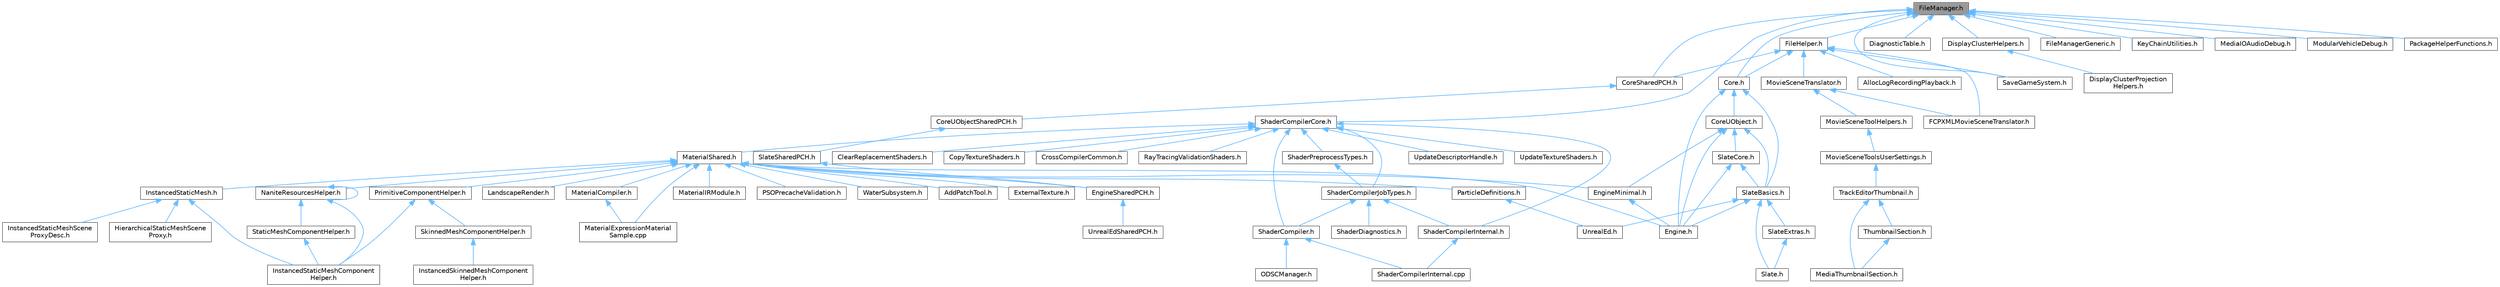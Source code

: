 digraph "FileManager.h"
{
 // INTERACTIVE_SVG=YES
 // LATEX_PDF_SIZE
  bgcolor="transparent";
  edge [fontname=Helvetica,fontsize=10,labelfontname=Helvetica,labelfontsize=10];
  node [fontname=Helvetica,fontsize=10,shape=box,height=0.2,width=0.4];
  Node1 [id="Node000001",label="FileManager.h",height=0.2,width=0.4,color="gray40", fillcolor="grey60", style="filled", fontcolor="black",tooltip=" "];
  Node1 -> Node2 [id="edge1_Node000001_Node000002",dir="back",color="steelblue1",style="solid",tooltip=" "];
  Node2 [id="Node000002",label="Core.h",height=0.2,width=0.4,color="grey40", fillcolor="white", style="filled",URL="$d6/dd7/Core_8h.html",tooltip=" "];
  Node2 -> Node3 [id="edge2_Node000002_Node000003",dir="back",color="steelblue1",style="solid",tooltip=" "];
  Node3 [id="Node000003",label="CoreUObject.h",height=0.2,width=0.4,color="grey40", fillcolor="white", style="filled",URL="$d0/ded/CoreUObject_8h.html",tooltip=" "];
  Node3 -> Node4 [id="edge3_Node000003_Node000004",dir="back",color="steelblue1",style="solid",tooltip=" "];
  Node4 [id="Node000004",label="Engine.h",height=0.2,width=0.4,color="grey40", fillcolor="white", style="filled",URL="$d1/d34/Public_2Engine_8h.html",tooltip=" "];
  Node3 -> Node5 [id="edge4_Node000003_Node000005",dir="back",color="steelblue1",style="solid",tooltip=" "];
  Node5 [id="Node000005",label="EngineMinimal.h",height=0.2,width=0.4,color="grey40", fillcolor="white", style="filled",URL="$d0/d2c/EngineMinimal_8h.html",tooltip=" "];
  Node5 -> Node4 [id="edge5_Node000005_Node000004",dir="back",color="steelblue1",style="solid",tooltip=" "];
  Node3 -> Node6 [id="edge6_Node000003_Node000006",dir="back",color="steelblue1",style="solid",tooltip=" "];
  Node6 [id="Node000006",label="SlateBasics.h",height=0.2,width=0.4,color="grey40", fillcolor="white", style="filled",URL="$da/d2f/SlateBasics_8h.html",tooltip=" "];
  Node6 -> Node4 [id="edge7_Node000006_Node000004",dir="back",color="steelblue1",style="solid",tooltip=" "];
  Node6 -> Node7 [id="edge8_Node000006_Node000007",dir="back",color="steelblue1",style="solid",tooltip=" "];
  Node7 [id="Node000007",label="Slate.h",height=0.2,width=0.4,color="grey40", fillcolor="white", style="filled",URL="$d2/dc0/Slate_8h.html",tooltip=" "];
  Node6 -> Node8 [id="edge9_Node000006_Node000008",dir="back",color="steelblue1",style="solid",tooltip=" "];
  Node8 [id="Node000008",label="SlateExtras.h",height=0.2,width=0.4,color="grey40", fillcolor="white", style="filled",URL="$d8/dec/SlateExtras_8h.html",tooltip=" "];
  Node8 -> Node7 [id="edge10_Node000008_Node000007",dir="back",color="steelblue1",style="solid",tooltip=" "];
  Node6 -> Node9 [id="edge11_Node000006_Node000009",dir="back",color="steelblue1",style="solid",tooltip=" "];
  Node9 [id="Node000009",label="UnrealEd.h",height=0.2,width=0.4,color="grey40", fillcolor="white", style="filled",URL="$d2/d5f/UnrealEd_8h.html",tooltip=" "];
  Node3 -> Node10 [id="edge12_Node000003_Node000010",dir="back",color="steelblue1",style="solid",tooltip=" "];
  Node10 [id="Node000010",label="SlateCore.h",height=0.2,width=0.4,color="grey40", fillcolor="white", style="filled",URL="$dc/d03/SlateCore_8h.html",tooltip=" "];
  Node10 -> Node4 [id="edge13_Node000010_Node000004",dir="back",color="steelblue1",style="solid",tooltip=" "];
  Node10 -> Node6 [id="edge14_Node000010_Node000006",dir="back",color="steelblue1",style="solid",tooltip=" "];
  Node2 -> Node4 [id="edge15_Node000002_Node000004",dir="back",color="steelblue1",style="solid",tooltip=" "];
  Node2 -> Node6 [id="edge16_Node000002_Node000006",dir="back",color="steelblue1",style="solid",tooltip=" "];
  Node1 -> Node11 [id="edge17_Node000001_Node000011",dir="back",color="steelblue1",style="solid",tooltip=" "];
  Node11 [id="Node000011",label="CoreSharedPCH.h",height=0.2,width=0.4,color="grey40", fillcolor="white", style="filled",URL="$d8/de5/CoreSharedPCH_8h.html",tooltip=" "];
  Node11 -> Node12 [id="edge18_Node000011_Node000012",dir="back",color="steelblue1",style="solid",tooltip=" "];
  Node12 [id="Node000012",label="CoreUObjectSharedPCH.h",height=0.2,width=0.4,color="grey40", fillcolor="white", style="filled",URL="$de/d2f/CoreUObjectSharedPCH_8h.html",tooltip=" "];
  Node12 -> Node13 [id="edge19_Node000012_Node000013",dir="back",color="steelblue1",style="solid",tooltip=" "];
  Node13 [id="Node000013",label="SlateSharedPCH.h",height=0.2,width=0.4,color="grey40", fillcolor="white", style="filled",URL="$d1/dfc/SlateSharedPCH_8h.html",tooltip=" "];
  Node13 -> Node14 [id="edge20_Node000013_Node000014",dir="back",color="steelblue1",style="solid",tooltip=" "];
  Node14 [id="Node000014",label="EngineSharedPCH.h",height=0.2,width=0.4,color="grey40", fillcolor="white", style="filled",URL="$dc/dbb/EngineSharedPCH_8h.html",tooltip=" "];
  Node14 -> Node15 [id="edge21_Node000014_Node000015",dir="back",color="steelblue1",style="solid",tooltip=" "];
  Node15 [id="Node000015",label="UnrealEdSharedPCH.h",height=0.2,width=0.4,color="grey40", fillcolor="white", style="filled",URL="$d1/de6/UnrealEdSharedPCH_8h.html",tooltip=" "];
  Node1 -> Node16 [id="edge22_Node000001_Node000016",dir="back",color="steelblue1",style="solid",tooltip=" "];
  Node16 [id="Node000016",label="DiagnosticTable.h",height=0.2,width=0.4,color="grey40", fillcolor="white", style="filled",URL="$d8/dd1/DiagnosticTable_8h.html",tooltip=" "];
  Node1 -> Node17 [id="edge23_Node000001_Node000017",dir="back",color="steelblue1",style="solid",tooltip=" "];
  Node17 [id="Node000017",label="DisplayClusterHelpers.h",height=0.2,width=0.4,color="grey40", fillcolor="white", style="filled",URL="$da/dda/DisplayClusterHelpers_8h.html",tooltip=" "];
  Node17 -> Node18 [id="edge24_Node000017_Node000018",dir="back",color="steelblue1",style="solid",tooltip=" "];
  Node18 [id="Node000018",label="DisplayClusterProjection\lHelpers.h",height=0.2,width=0.4,color="grey40", fillcolor="white", style="filled",URL="$df/d0b/DisplayClusterProjectionHelpers_8h.html",tooltip=" "];
  Node1 -> Node19 [id="edge25_Node000001_Node000019",dir="back",color="steelblue1",style="solid",tooltip=" "];
  Node19 [id="Node000019",label="FileHelper.h",height=0.2,width=0.4,color="grey40", fillcolor="white", style="filled",URL="$d8/dfe/FileHelper_8h.html",tooltip=" "];
  Node19 -> Node20 [id="edge26_Node000019_Node000020",dir="back",color="steelblue1",style="solid",tooltip=" "];
  Node20 [id="Node000020",label="AllocLogRecordingPlayback.h",height=0.2,width=0.4,color="grey40", fillcolor="white", style="filled",URL="$d6/d9b/AllocLogRecordingPlayback_8h.html",tooltip=" "];
  Node19 -> Node2 [id="edge27_Node000019_Node000002",dir="back",color="steelblue1",style="solid",tooltip=" "];
  Node19 -> Node11 [id="edge28_Node000019_Node000011",dir="back",color="steelblue1",style="solid",tooltip=" "];
  Node19 -> Node21 [id="edge29_Node000019_Node000021",dir="back",color="steelblue1",style="solid",tooltip=" "];
  Node21 [id="Node000021",label="FCPXMLMovieSceneTranslator.h",height=0.2,width=0.4,color="grey40", fillcolor="white", style="filled",URL="$d2/d93/FCPXMLMovieSceneTranslator_8h.html",tooltip=" "];
  Node19 -> Node22 [id="edge30_Node000019_Node000022",dir="back",color="steelblue1",style="solid",tooltip=" "];
  Node22 [id="Node000022",label="MovieSceneTranslator.h",height=0.2,width=0.4,color="grey40", fillcolor="white", style="filled",URL="$d2/d49/MovieSceneTranslator_8h.html",tooltip=" "];
  Node22 -> Node21 [id="edge31_Node000022_Node000021",dir="back",color="steelblue1",style="solid",tooltip=" "];
  Node22 -> Node23 [id="edge32_Node000022_Node000023",dir="back",color="steelblue1",style="solid",tooltip=" "];
  Node23 [id="Node000023",label="MovieSceneToolHelpers.h",height=0.2,width=0.4,color="grey40", fillcolor="white", style="filled",URL="$d4/d0e/MovieSceneToolHelpers_8h.html",tooltip=" "];
  Node23 -> Node24 [id="edge33_Node000023_Node000024",dir="back",color="steelblue1",style="solid",tooltip=" "];
  Node24 [id="Node000024",label="MovieSceneToolsUserSettings.h",height=0.2,width=0.4,color="grey40", fillcolor="white", style="filled",URL="$d5/dab/MovieSceneToolsUserSettings_8h.html",tooltip=" "];
  Node24 -> Node25 [id="edge34_Node000024_Node000025",dir="back",color="steelblue1",style="solid",tooltip=" "];
  Node25 [id="Node000025",label="TrackEditorThumbnail.h",height=0.2,width=0.4,color="grey40", fillcolor="white", style="filled",URL="$d6/d44/TrackEditorThumbnail_8h.html",tooltip=" "];
  Node25 -> Node26 [id="edge35_Node000025_Node000026",dir="back",color="steelblue1",style="solid",tooltip=" "];
  Node26 [id="Node000026",label="MediaThumbnailSection.h",height=0.2,width=0.4,color="grey40", fillcolor="white", style="filled",URL="$d8/dfe/MediaThumbnailSection_8h.html",tooltip=" "];
  Node25 -> Node27 [id="edge36_Node000025_Node000027",dir="back",color="steelblue1",style="solid",tooltip=" "];
  Node27 [id="Node000027",label="ThumbnailSection.h",height=0.2,width=0.4,color="grey40", fillcolor="white", style="filled",URL="$de/daf/ThumbnailSection_8h.html",tooltip=" "];
  Node27 -> Node26 [id="edge37_Node000027_Node000026",dir="back",color="steelblue1",style="solid",tooltip=" "];
  Node19 -> Node28 [id="edge38_Node000019_Node000028",dir="back",color="steelblue1",style="solid",tooltip=" "];
  Node28 [id="Node000028",label="SaveGameSystem.h",height=0.2,width=0.4,color="grey40", fillcolor="white", style="filled",URL="$d7/d1f/SaveGameSystem_8h.html",tooltip=" "];
  Node1 -> Node29 [id="edge39_Node000001_Node000029",dir="back",color="steelblue1",style="solid",tooltip=" "];
  Node29 [id="Node000029",label="FileManagerGeneric.h",height=0.2,width=0.4,color="grey40", fillcolor="white", style="filled",URL="$dc/d32/FileManagerGeneric_8h.html",tooltip=" "];
  Node1 -> Node30 [id="edge40_Node000001_Node000030",dir="back",color="steelblue1",style="solid",tooltip=" "];
  Node30 [id="Node000030",label="KeyChainUtilities.h",height=0.2,width=0.4,color="grey40", fillcolor="white", style="filled",URL="$db/d66/KeyChainUtilities_8h.html",tooltip=" "];
  Node1 -> Node31 [id="edge41_Node000001_Node000031",dir="back",color="steelblue1",style="solid",tooltip=" "];
  Node31 [id="Node000031",label="MediaIOAudioDebug.h",height=0.2,width=0.4,color="grey40", fillcolor="white", style="filled",URL="$d6/d0c/MediaIOAudioDebug_8h.html",tooltip=" "];
  Node1 -> Node32 [id="edge42_Node000001_Node000032",dir="back",color="steelblue1",style="solid",tooltip=" "];
  Node32 [id="Node000032",label="ModularVehicleDebug.h",height=0.2,width=0.4,color="grey40", fillcolor="white", style="filled",URL="$d7/d99/ModularVehicleDebug_8h.html",tooltip=" "];
  Node1 -> Node33 [id="edge43_Node000001_Node000033",dir="back",color="steelblue1",style="solid",tooltip=" "];
  Node33 [id="Node000033",label="PackageHelperFunctions.h",height=0.2,width=0.4,color="grey40", fillcolor="white", style="filled",URL="$da/d30/PackageHelperFunctions_8h.html",tooltip=" "];
  Node1 -> Node28 [id="edge44_Node000001_Node000028",dir="back",color="steelblue1",style="solid",tooltip=" "];
  Node1 -> Node34 [id="edge45_Node000001_Node000034",dir="back",color="steelblue1",style="solid",tooltip=" "];
  Node34 [id="Node000034",label="ShaderCompilerCore.h",height=0.2,width=0.4,color="grey40", fillcolor="white", style="filled",URL="$d0/d99/ShaderCompilerCore_8h.html",tooltip=" "];
  Node34 -> Node35 [id="edge46_Node000034_Node000035",dir="back",color="steelblue1",style="solid",tooltip=" "];
  Node35 [id="Node000035",label="ClearReplacementShaders.h",height=0.2,width=0.4,color="grey40", fillcolor="white", style="filled",URL="$d9/d4e/ClearReplacementShaders_8h.html",tooltip=" "];
  Node34 -> Node36 [id="edge47_Node000034_Node000036",dir="back",color="steelblue1",style="solid",tooltip=" "];
  Node36 [id="Node000036",label="CopyTextureShaders.h",height=0.2,width=0.4,color="grey40", fillcolor="white", style="filled",URL="$dc/d7f/CopyTextureShaders_8h.html",tooltip=" "];
  Node34 -> Node37 [id="edge48_Node000034_Node000037",dir="back",color="steelblue1",style="solid",tooltip=" "];
  Node37 [id="Node000037",label="CrossCompilerCommon.h",height=0.2,width=0.4,color="grey40", fillcolor="white", style="filled",URL="$d4/d2c/CrossCompilerCommon_8h.html",tooltip=" "];
  Node34 -> Node38 [id="edge49_Node000034_Node000038",dir="back",color="steelblue1",style="solid",tooltip=" "];
  Node38 [id="Node000038",label="MaterialShared.h",height=0.2,width=0.4,color="grey40", fillcolor="white", style="filled",URL="$d7/d0b/MaterialShared_8h.html",tooltip=" "];
  Node38 -> Node39 [id="edge50_Node000038_Node000039",dir="back",color="steelblue1",style="solid",tooltip=" "];
  Node39 [id="Node000039",label="AddPatchTool.h",height=0.2,width=0.4,color="grey40", fillcolor="white", style="filled",URL="$d5/deb/AddPatchTool_8h.html",tooltip=" "];
  Node38 -> Node4 [id="edge51_Node000038_Node000004",dir="back",color="steelblue1",style="solid",tooltip=" "];
  Node38 -> Node5 [id="edge52_Node000038_Node000005",dir="back",color="steelblue1",style="solid",tooltip=" "];
  Node38 -> Node14 [id="edge53_Node000038_Node000014",dir="back",color="steelblue1",style="solid",tooltip=" "];
  Node38 -> Node40 [id="edge54_Node000038_Node000040",dir="back",color="steelblue1",style="solid",tooltip=" "];
  Node40 [id="Node000040",label="ExternalTexture.h",height=0.2,width=0.4,color="grey40", fillcolor="white", style="filled",URL="$de/d93/ExternalTexture_8h.html",tooltip=" "];
  Node38 -> Node41 [id="edge55_Node000038_Node000041",dir="back",color="steelblue1",style="solid",tooltip=" "];
  Node41 [id="Node000041",label="InstancedStaticMesh.h",height=0.2,width=0.4,color="grey40", fillcolor="white", style="filled",URL="$dd/d89/InstancedStaticMesh_8h.html",tooltip=" "];
  Node41 -> Node42 [id="edge56_Node000041_Node000042",dir="back",color="steelblue1",style="solid",tooltip=" "];
  Node42 [id="Node000042",label="HierarchicalStaticMeshScene\lProxy.h",height=0.2,width=0.4,color="grey40", fillcolor="white", style="filled",URL="$d3/d4d/HierarchicalStaticMeshSceneProxy_8h.html",tooltip=" "];
  Node41 -> Node43 [id="edge57_Node000041_Node000043",dir="back",color="steelblue1",style="solid",tooltip=" "];
  Node43 [id="Node000043",label="InstancedStaticMeshComponent\lHelper.h",height=0.2,width=0.4,color="grey40", fillcolor="white", style="filled",URL="$dc/dc7/InstancedStaticMeshComponentHelper_8h.html",tooltip=" "];
  Node41 -> Node44 [id="edge58_Node000041_Node000044",dir="back",color="steelblue1",style="solid",tooltip=" "];
  Node44 [id="Node000044",label="InstancedStaticMeshScene\lProxyDesc.h",height=0.2,width=0.4,color="grey40", fillcolor="white", style="filled",URL="$db/dcf/InstancedStaticMeshSceneProxyDesc_8h.html",tooltip=" "];
  Node38 -> Node45 [id="edge59_Node000038_Node000045",dir="back",color="steelblue1",style="solid",tooltip=" "];
  Node45 [id="Node000045",label="LandscapeRender.h",height=0.2,width=0.4,color="grey40", fillcolor="white", style="filled",URL="$df/d67/LandscapeRender_8h.html",tooltip=" "];
  Node38 -> Node46 [id="edge60_Node000038_Node000046",dir="back",color="steelblue1",style="solid",tooltip=" "];
  Node46 [id="Node000046",label="MaterialCompiler.h",height=0.2,width=0.4,color="grey40", fillcolor="white", style="filled",URL="$df/df8/MaterialCompiler_8h.html",tooltip=" "];
  Node46 -> Node47 [id="edge61_Node000046_Node000047",dir="back",color="steelblue1",style="solid",tooltip=" "];
  Node47 [id="Node000047",label="MaterialExpressionMaterial\lSample.cpp",height=0.2,width=0.4,color="grey40", fillcolor="white", style="filled",URL="$d0/dbd/MaterialExpressionMaterialSample_8cpp.html",tooltip=" "];
  Node38 -> Node47 [id="edge62_Node000038_Node000047",dir="back",color="steelblue1",style="solid",tooltip=" "];
  Node38 -> Node48 [id="edge63_Node000038_Node000048",dir="back",color="steelblue1",style="solid",tooltip=" "];
  Node48 [id="Node000048",label="MaterialIRModule.h",height=0.2,width=0.4,color="grey40", fillcolor="white", style="filled",URL="$d4/dc2/MaterialIRModule_8h.html",tooltip=" "];
  Node38 -> Node49 [id="edge64_Node000038_Node000049",dir="back",color="steelblue1",style="solid",tooltip=" "];
  Node49 [id="Node000049",label="NaniteResourcesHelper.h",height=0.2,width=0.4,color="grey40", fillcolor="white", style="filled",URL="$dc/d48/NaniteResourcesHelper_8h.html",tooltip=" "];
  Node49 -> Node43 [id="edge65_Node000049_Node000043",dir="back",color="steelblue1",style="solid",tooltip=" "];
  Node49 -> Node49 [id="edge66_Node000049_Node000049",dir="back",color="steelblue1",style="solid",tooltip=" "];
  Node49 -> Node50 [id="edge67_Node000049_Node000050",dir="back",color="steelblue1",style="solid",tooltip=" "];
  Node50 [id="Node000050",label="StaticMeshComponentHelper.h",height=0.2,width=0.4,color="grey40", fillcolor="white", style="filled",URL="$dc/dc1/StaticMeshComponentHelper_8h.html",tooltip=" "];
  Node50 -> Node43 [id="edge68_Node000050_Node000043",dir="back",color="steelblue1",style="solid",tooltip=" "];
  Node38 -> Node51 [id="edge69_Node000038_Node000051",dir="back",color="steelblue1",style="solid",tooltip=" "];
  Node51 [id="Node000051",label="PSOPrecacheValidation.h",height=0.2,width=0.4,color="grey40", fillcolor="white", style="filled",URL="$d0/d55/PSOPrecacheValidation_8h.html",tooltip=" "];
  Node38 -> Node52 [id="edge70_Node000038_Node000052",dir="back",color="steelblue1",style="solid",tooltip=" "];
  Node52 [id="Node000052",label="ParticleDefinitions.h",height=0.2,width=0.4,color="grey40", fillcolor="white", style="filled",URL="$db/dde/ParticleDefinitions_8h.html",tooltip=" "];
  Node52 -> Node9 [id="edge71_Node000052_Node000009",dir="back",color="steelblue1",style="solid",tooltip=" "];
  Node38 -> Node53 [id="edge72_Node000038_Node000053",dir="back",color="steelblue1",style="solid",tooltip=" "];
  Node53 [id="Node000053",label="PrimitiveComponentHelper.h",height=0.2,width=0.4,color="grey40", fillcolor="white", style="filled",URL="$d1/d08/PrimitiveComponentHelper_8h.html",tooltip=" "];
  Node53 -> Node43 [id="edge73_Node000053_Node000043",dir="back",color="steelblue1",style="solid",tooltip=" "];
  Node53 -> Node54 [id="edge74_Node000053_Node000054",dir="back",color="steelblue1",style="solid",tooltip=" "];
  Node54 [id="Node000054",label="SkinnedMeshComponentHelper.h",height=0.2,width=0.4,color="grey40", fillcolor="white", style="filled",URL="$db/d81/SkinnedMeshComponentHelper_8h.html",tooltip=" "];
  Node54 -> Node55 [id="edge75_Node000054_Node000055",dir="back",color="steelblue1",style="solid",tooltip=" "];
  Node55 [id="Node000055",label="InstancedSkinnedMeshComponent\lHelper.h",height=0.2,width=0.4,color="grey40", fillcolor="white", style="filled",URL="$d1/d86/InstancedSkinnedMeshComponentHelper_8h.html",tooltip=" "];
  Node38 -> Node56 [id="edge76_Node000038_Node000056",dir="back",color="steelblue1",style="solid",tooltip=" "];
  Node56 [id="Node000056",label="WaterSubsystem.h",height=0.2,width=0.4,color="grey40", fillcolor="white", style="filled",URL="$d0/d57/WaterSubsystem_8h.html",tooltip=" "];
  Node34 -> Node57 [id="edge77_Node000034_Node000057",dir="back",color="steelblue1",style="solid",tooltip=" "];
  Node57 [id="Node000057",label="RayTracingValidationShaders.h",height=0.2,width=0.4,color="grey40", fillcolor="white", style="filled",URL="$d2/d6c/RayTracingValidationShaders_8h.html",tooltip=" "];
  Node34 -> Node58 [id="edge78_Node000034_Node000058",dir="back",color="steelblue1",style="solid",tooltip=" "];
  Node58 [id="Node000058",label="ShaderCompiler.h",height=0.2,width=0.4,color="grey40", fillcolor="white", style="filled",URL="$d4/de9/ShaderCompiler_8h.html",tooltip=" "];
  Node58 -> Node59 [id="edge79_Node000058_Node000059",dir="back",color="steelblue1",style="solid",tooltip=" "];
  Node59 [id="Node000059",label="ODSCManager.h",height=0.2,width=0.4,color="grey40", fillcolor="white", style="filled",URL="$d9/d08/ODSCManager_8h.html",tooltip=" "];
  Node58 -> Node60 [id="edge80_Node000058_Node000060",dir="back",color="steelblue1",style="solid",tooltip=" "];
  Node60 [id="Node000060",label="ShaderCompilerInternal.cpp",height=0.2,width=0.4,color="grey40", fillcolor="white", style="filled",URL="$db/dce/ShaderCompilerInternal_8cpp.html",tooltip=" "];
  Node34 -> Node61 [id="edge81_Node000034_Node000061",dir="back",color="steelblue1",style="solid",tooltip=" "];
  Node61 [id="Node000061",label="ShaderCompilerInternal.h",height=0.2,width=0.4,color="grey40", fillcolor="white", style="filled",URL="$df/dff/ShaderCompilerInternal_8h.html",tooltip=" "];
  Node61 -> Node60 [id="edge82_Node000061_Node000060",dir="back",color="steelblue1",style="solid",tooltip=" "];
  Node34 -> Node62 [id="edge83_Node000034_Node000062",dir="back",color="steelblue1",style="solid",tooltip=" "];
  Node62 [id="Node000062",label="ShaderCompilerJobTypes.h",height=0.2,width=0.4,color="grey40", fillcolor="white", style="filled",URL="$d4/df1/ShaderCompilerJobTypes_8h.html",tooltip=" "];
  Node62 -> Node58 [id="edge84_Node000062_Node000058",dir="back",color="steelblue1",style="solid",tooltip=" "];
  Node62 -> Node61 [id="edge85_Node000062_Node000061",dir="back",color="steelblue1",style="solid",tooltip=" "];
  Node62 -> Node63 [id="edge86_Node000062_Node000063",dir="back",color="steelblue1",style="solid",tooltip=" "];
  Node63 [id="Node000063",label="ShaderDiagnostics.h",height=0.2,width=0.4,color="grey40", fillcolor="white", style="filled",URL="$d1/d34/ShaderDiagnostics_8h.html",tooltip=" "];
  Node34 -> Node64 [id="edge87_Node000034_Node000064",dir="back",color="steelblue1",style="solid",tooltip=" "];
  Node64 [id="Node000064",label="ShaderPreprocessTypes.h",height=0.2,width=0.4,color="grey40", fillcolor="white", style="filled",URL="$d7/d96/ShaderPreprocessTypes_8h.html",tooltip=" "];
  Node64 -> Node62 [id="edge88_Node000064_Node000062",dir="back",color="steelblue1",style="solid",tooltip=" "];
  Node34 -> Node65 [id="edge89_Node000034_Node000065",dir="back",color="steelblue1",style="solid",tooltip=" "];
  Node65 [id="Node000065",label="UpdateDescriptorHandle.h",height=0.2,width=0.4,color="grey40", fillcolor="white", style="filled",URL="$d4/dfc/UpdateDescriptorHandle_8h.html",tooltip=" "];
  Node34 -> Node66 [id="edge90_Node000034_Node000066",dir="back",color="steelblue1",style="solid",tooltip=" "];
  Node66 [id="Node000066",label="UpdateTextureShaders.h",height=0.2,width=0.4,color="grey40", fillcolor="white", style="filled",URL="$d6/d1e/UpdateTextureShaders_8h.html",tooltip=" "];
}
